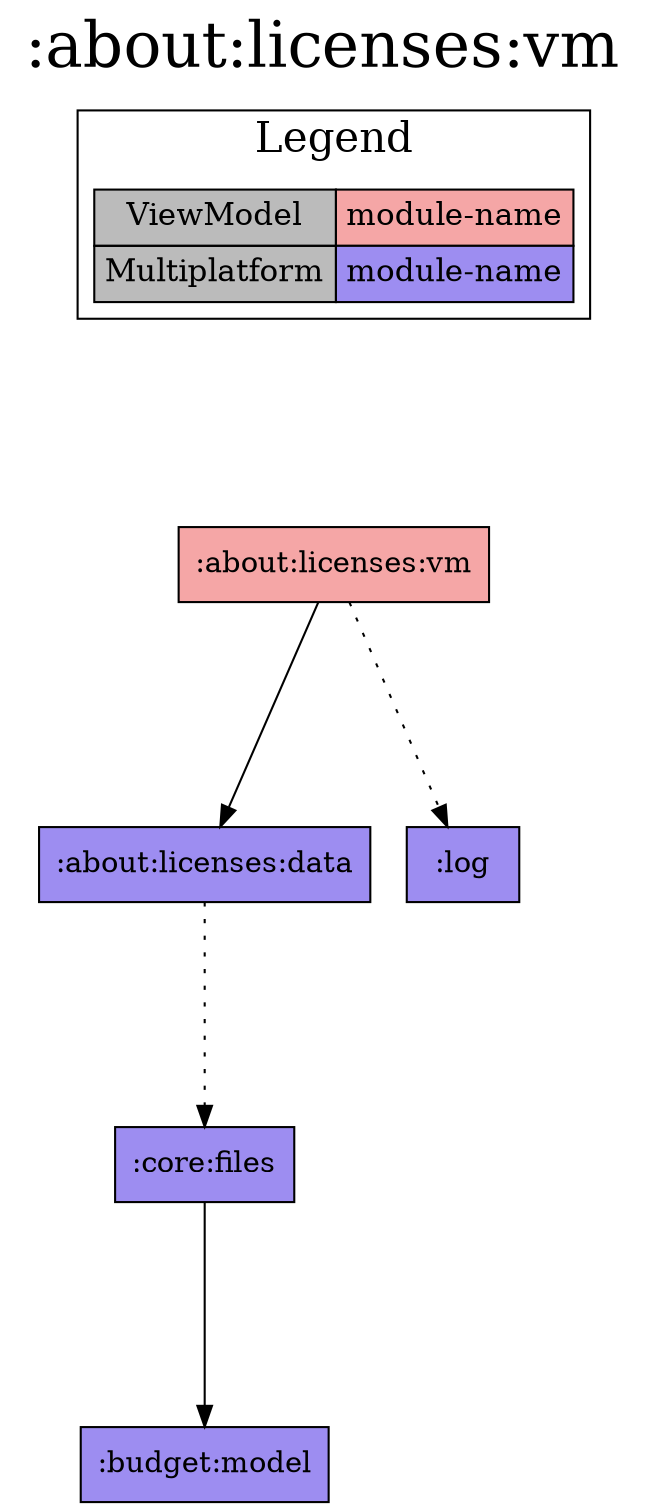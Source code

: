 digraph {
edge ["dir"="forward"]
graph ["dpi"="100","label"=":about:licenses:vm","labelloc"="t","fontsize"="30","ranksep"="1.5","rankdir"="TB"]
node ["style"="filled"]
":about:licenses:data" ["fillcolor"="#9D8DF1","shape"="box"]
":about:licenses:vm" ["fillcolor"="#F5A6A6","shape"="box"]
":budget:model" ["fillcolor"="#9D8DF1","shape"="box"]
":core:files" ["fillcolor"="#9D8DF1","shape"="box"]
":log" ["fillcolor"="#9D8DF1","shape"="box"]
{
edge ["dir"="none"]
graph ["rank"="same"]
}
":about:licenses:data" -> ":core:files" ["style"="dotted"]
":about:licenses:vm" -> ":about:licenses:data"
":about:licenses:vm" -> ":log" ["style"="dotted"]
":core:files" -> ":budget:model"
subgraph "cluster_legend" {
edge ["dir"="none"]
graph ["label"="Legend","fontsize"="20"]
"Legend" ["style"="filled","fillcolor"="#bbbbbb","shape"="none","margin"="0","fontsize"="15","label"=<
<TABLE BORDER="0" CELLBORDER="1" CELLSPACING="0" CELLPADDING="4">
<TR><TD>ViewModel</TD><TD BGCOLOR="#F5A6A6">module-name</TD></TR>
<TR><TD>Multiplatform</TD><TD BGCOLOR="#9D8DF1">module-name</TD></TR>
</TABLE>
>]
} -> ":about:licenses:vm" ["style"="invis"]
}
